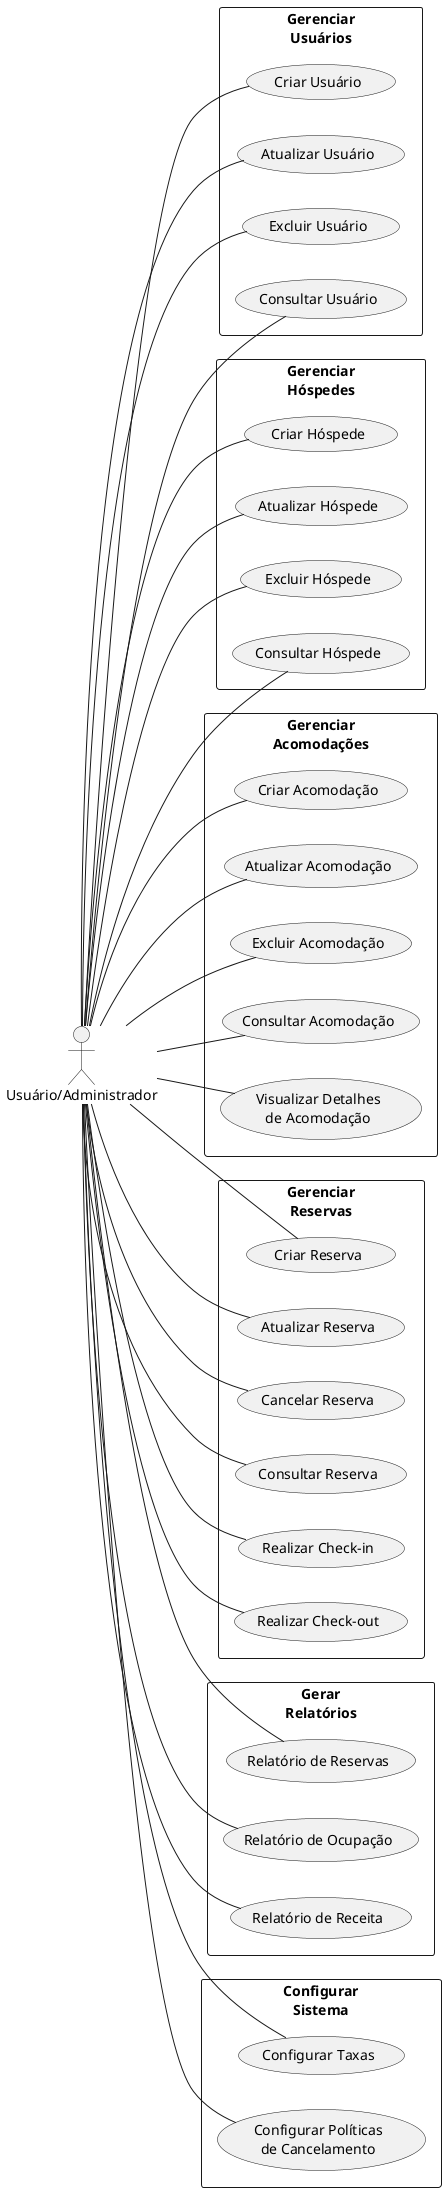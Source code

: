@startuml
left to right direction

actor "Usuário/Administrador" as Admin

rectangle Gerenciar\nUsuários {
    Admin -- (Criar Usuário)
    Admin -- (Atualizar Usuário)
    Admin -- (Excluir Usuário)
    Admin -- (Consultar Usuário)
}

rectangle Gerenciar\nHóspedes {
    Admin -- (Criar Hóspede)
    Admin -- (Atualizar Hóspede)
    Admin -- (Excluir Hóspede)
    Admin -- (Consultar Hóspede)
}

rectangle Gerenciar\nAcomodações {
    Admin -- (Criar Acomodação)
    Admin -- (Atualizar Acomodação)
    Admin -- (Excluir Acomodação)
    Admin -- (Consultar Acomodação)
    Admin -- (Visualizar Detalhes\nde Acomodação)
}

rectangle Gerenciar\nReservas {
    Admin -- (Criar Reserva)
    Admin -- (Atualizar Reserva)
    Admin -- (Cancelar Reserva)
    Admin -- (Consultar Reserva)
    Admin -- (Realizar Check-in)
    Admin -- (Realizar Check-out)
}

rectangle Gerar\nRelatórios {
    Admin -- (Relatório de Reservas)
    Admin -- (Relatório de Ocupação)
    Admin -- (Relatório de Receita)
}

rectangle Configurar\nSistema {
    Admin -- (Configurar Taxas)
    Admin -- (Configurar Políticas\nde Cancelamento)
}

@enduml